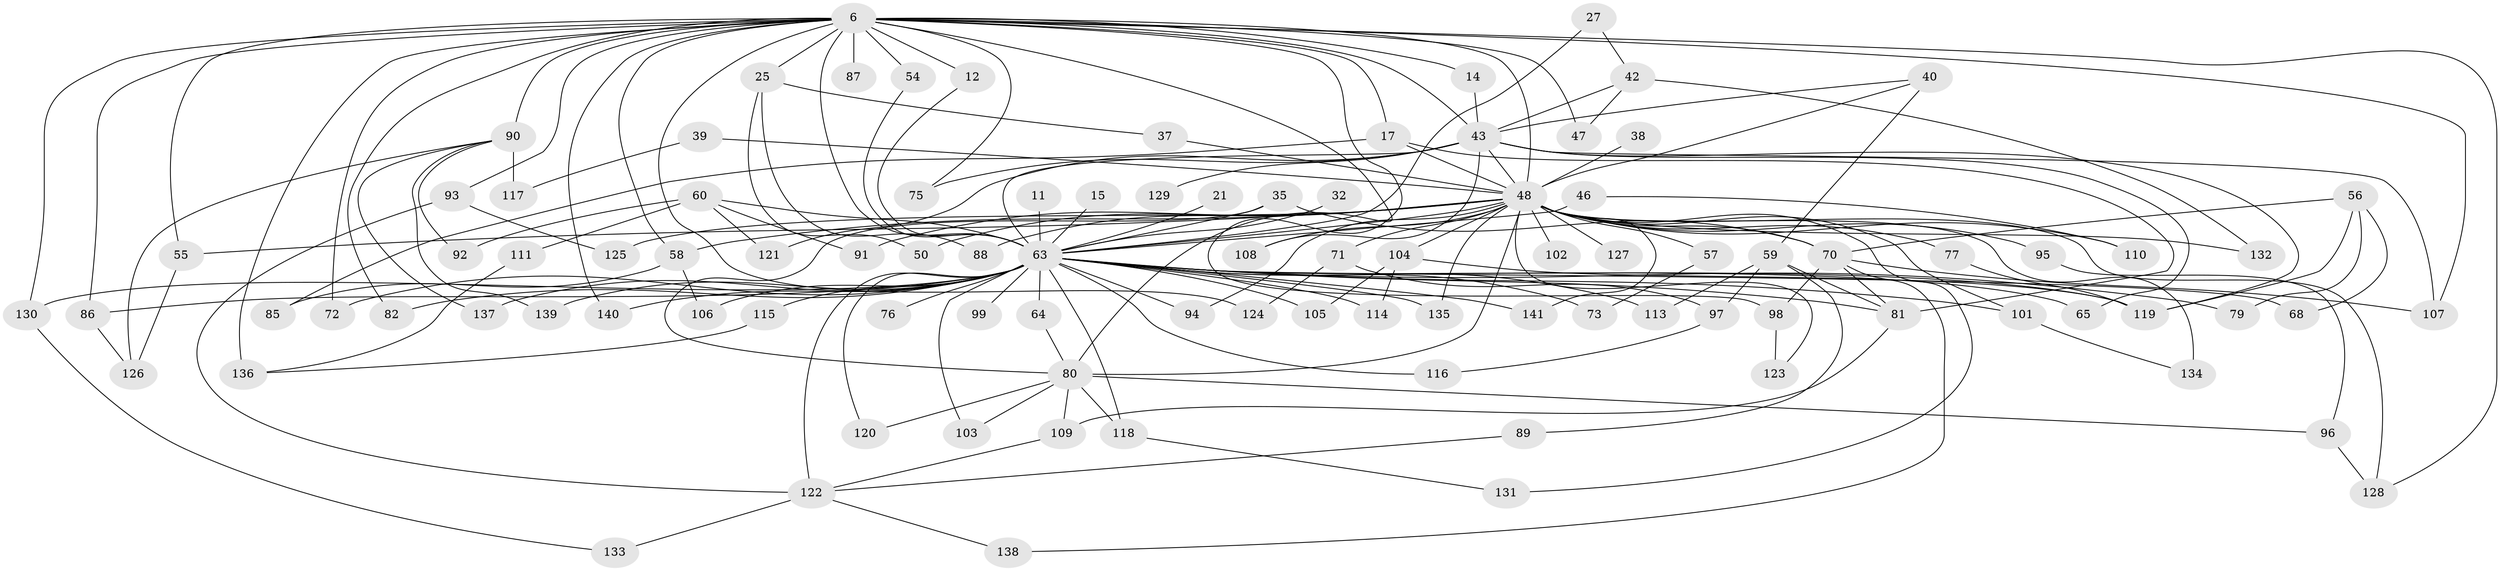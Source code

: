 // original degree distribution, {28: 0.0070921985815602835, 13: 0.0070921985815602835, 16: 0.0070921985815602835, 25: 0.014184397163120567, 22: 0.0070921985815602835, 31: 0.0070921985815602835, 44: 0.0070921985815602835, 20: 0.0070921985815602835, 24: 0.0070921985815602835, 2: 0.5319148936170213, 4: 0.09219858156028368, 3: 0.22695035460992907, 8: 0.014184397163120567, 5: 0.03546099290780142, 7: 0.02127659574468085, 6: 0.0070921985815602835}
// Generated by graph-tools (version 1.1) at 2025/46/03/04/25 21:46:29]
// undirected, 98 vertices, 177 edges
graph export_dot {
graph [start="1"]
  node [color=gray90,style=filled];
  6 [super="+5"];
  11;
  12;
  14;
  15;
  17;
  21 [super="+19"];
  25;
  27;
  32;
  35;
  37;
  38;
  39;
  40;
  42;
  43 [super="+36+3"];
  46 [super="+18"];
  47;
  48 [super="+45+8"];
  50;
  54;
  55;
  56;
  57;
  58;
  59;
  60;
  63 [super="+16+7+10"];
  64;
  65;
  68;
  70 [super="+51"];
  71 [super="+41"];
  72;
  73;
  75;
  76;
  77;
  79;
  80 [super="+22+20"];
  81 [super="+24"];
  82;
  85;
  86 [super="+23"];
  87;
  88;
  89;
  90 [super="+31"];
  91;
  92;
  93;
  94;
  95 [super="+84"];
  96;
  97;
  98;
  99;
  101 [super="+69"];
  102;
  103;
  104;
  105;
  106;
  107 [super="+33"];
  108;
  109 [super="+61"];
  110;
  111;
  113 [super="+83"];
  114;
  115 [super="+52"];
  116;
  117;
  118;
  119 [super="+112"];
  120;
  121;
  122 [super="+100+67"];
  123;
  124;
  125;
  126 [super="+62"];
  127;
  128 [super="+53"];
  129 [super="+44"];
  130 [super="+28"];
  131;
  132;
  133;
  134 [super="+30"];
  135;
  136 [super="+49"];
  137;
  138;
  139;
  140;
  141;
  6 -- 12;
  6 -- 14;
  6 -- 17;
  6 -- 25 [weight=2];
  6 -- 47;
  6 -- 54;
  6 -- 58;
  6 -- 63 [weight=7];
  6 -- 72;
  6 -- 82;
  6 -- 87 [weight=2];
  6 -- 90 [weight=4];
  6 -- 124;
  6 -- 136 [weight=3];
  6 -- 140;
  6 -- 75;
  6 -- 93;
  6 -- 98;
  6 -- 55;
  6 -- 130;
  6 -- 86;
  6 -- 80 [weight=3];
  6 -- 43 [weight=5];
  6 -- 107;
  6 -- 48 [weight=7];
  6 -- 128;
  11 -- 63 [weight=2];
  12 -- 63;
  14 -- 43;
  15 -- 63;
  17 -- 85;
  17 -- 48;
  17 -- 81;
  21 -- 63 [weight=3];
  25 -- 37;
  25 -- 50;
  25 -- 88;
  27 -- 42;
  27 -- 63;
  32 -- 63 [weight=2];
  35 -- 70;
  35 -- 63;
  35 -- 80;
  37 -- 48;
  38 -- 48 [weight=2];
  39 -- 117;
  39 -- 48 [weight=2];
  40 -- 59;
  40 -- 43;
  40 -- 48;
  42 -- 47;
  42 -- 132;
  42 -- 43;
  43 -- 108;
  43 -- 129 [weight=3];
  43 -- 63 [weight=7];
  43 -- 65;
  43 -- 75;
  43 -- 119;
  43 -- 121;
  43 -- 107;
  43 -- 48 [weight=6];
  46 -- 110;
  46 -- 63 [weight=3];
  48 -- 63 [weight=11];
  48 -- 131;
  48 -- 132;
  48 -- 134 [weight=2];
  48 -- 135;
  48 -- 141;
  48 -- 50;
  48 -- 55;
  48 -- 57;
  48 -- 58;
  48 -- 70 [weight=2];
  48 -- 71 [weight=2];
  48 -- 77;
  48 -- 80;
  48 -- 88;
  48 -- 91;
  48 -- 94;
  48 -- 95 [weight=4];
  48 -- 102;
  48 -- 104;
  48 -- 108;
  48 -- 110;
  48 -- 123;
  48 -- 125;
  48 -- 127 [weight=2];
  48 -- 128;
  48 -- 101;
  54 -- 63;
  55 -- 126;
  56 -- 68;
  56 -- 79;
  56 -- 70;
  56 -- 119;
  57 -- 73;
  58 -- 85;
  58 -- 106;
  59 -- 89;
  59 -- 97;
  59 -- 113;
  59 -- 81;
  60 -- 91;
  60 -- 92;
  60 -- 111;
  60 -- 121;
  60 -- 63 [weight=2];
  63 -- 139;
  63 -- 130 [weight=2];
  63 -- 135;
  63 -- 64;
  63 -- 65;
  63 -- 76;
  63 -- 86 [weight=3];
  63 -- 94;
  63 -- 103;
  63 -- 105;
  63 -- 106;
  63 -- 114;
  63 -- 115 [weight=2];
  63 -- 116;
  63 -- 120;
  63 -- 68;
  63 -- 137;
  63 -- 72;
  63 -- 140;
  63 -- 141;
  63 -- 73;
  63 -- 79;
  63 -- 82;
  63 -- 99 [weight=2];
  63 -- 113 [weight=2];
  63 -- 118;
  63 -- 119 [weight=4];
  63 -- 122 [weight=6];
  63 -- 81;
  63 -- 101;
  64 -- 80;
  70 -- 98;
  70 -- 81;
  70 -- 138;
  70 -- 107;
  71 -- 97;
  71 -- 124;
  77 -- 119;
  80 -- 103;
  80 -- 96;
  80 -- 118;
  80 -- 120;
  80 -- 109;
  81 -- 109;
  86 -- 126;
  89 -- 122;
  90 -- 117;
  90 -- 139;
  90 -- 137;
  90 -- 92;
  90 -- 126;
  93 -- 125;
  93 -- 122;
  95 -- 96;
  96 -- 128;
  97 -- 116;
  98 -- 123;
  101 -- 134;
  104 -- 105;
  104 -- 114;
  104 -- 119;
  109 -- 122;
  111 -- 136;
  115 -- 136;
  118 -- 131;
  122 -- 133;
  122 -- 138;
  130 -- 133;
}
